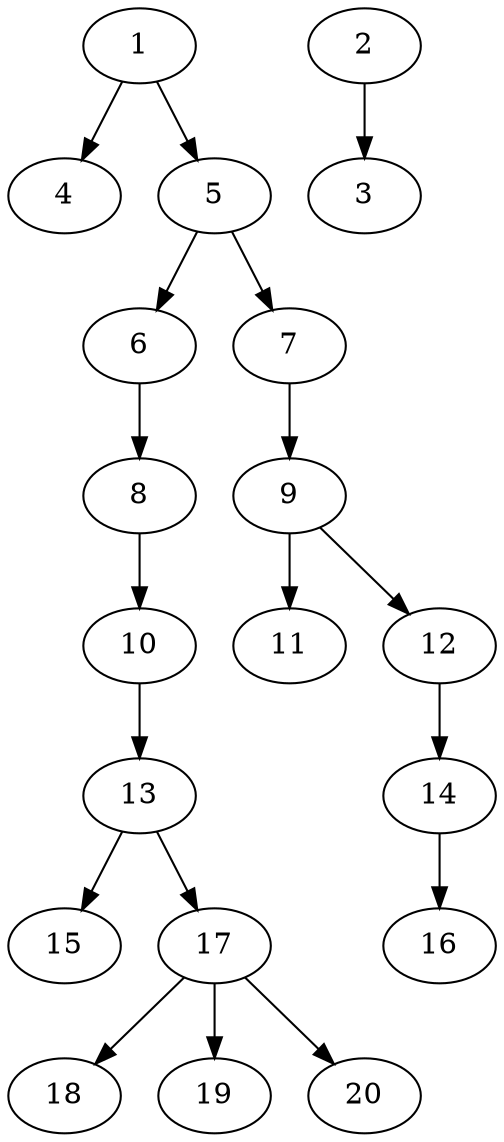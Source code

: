 // DAG (tier=1-easy, mode=data, n=20, ccr=0.339, fat=0.370, density=0.275, regular=0.745, jump=0.003, mindata=1048576, maxdata=8388608)
// DAG automatically generated by daggen at Sun Aug 24 16:33:32 2025
// /home/ermia/Project/Environments/daggen/bin/daggen --dot --ccr 0.339 --fat 0.370 --regular 0.745 --density 0.275 --jump 0.003 --mindata 1048576 --maxdata 8388608 -n 20 
digraph G {
  1 [size="8568480580545680", alpha="0.05", expect_size="4284240290272840"]
  1 -> 4 [size ="135361002995712"]
  1 -> 5 [size ="135361002995712"]
  2 [size="54520647637006286848", alpha="0.01", expect_size="27260323818503143424"]
  2 -> 3 [size ="115026346115072"]
  3 [size="956696401786608", alpha="0.19", expect_size="478348200893304"]
  4 [size="7082992119551751", alpha="0.19", expect_size="3541496059775875"]
  5 [size="72211907674521520", alpha="0.04", expect_size="36105953837260760"]
  5 -> 6 [size ="76811765547008"]
  5 -> 7 [size ="76811765547008"]
  6 [size="18759047611096884", alpha="0.02", expect_size="9379523805548442"]
  6 -> 8 [size ="372528820256768"]
  7 [size="10611910792374996", alpha="0.03", expect_size="5305955396187498"]
  7 -> 9 [size ="217076782333952"]
  8 [size="1896340733913443", alpha="0.11", expect_size="948170366956721"]
  8 -> 10 [size ="32853488304128"]
  9 [size="183884056881800736", alpha="0.05", expect_size="91942028440900368"]
  9 -> 11 [size ="446784006520832"]
  9 -> 12 [size ="446784006520832"]
  10 [size="397012660076836736", alpha="0.16", expect_size="198506330038418368"]
  10 -> 13 [size ="205624923127808"]
  11 [size="270151409570286665728", alpha="0.05", expect_size="135075704785143332864"]
  12 [size="1139916672382994", alpha="0.07", expect_size="569958336191497"]
  12 -> 14 [size ="18773838921728"]
  13 [size="14293708069404672000", alpha="0.19", expect_size="7146854034702336000"]
  13 -> 15 [size ="47117972275200"]
  13 -> 17 [size ="47117972275200"]
  14 [size="220687591854770720", alpha="0.03", expect_size="110343795927385360"]
  14 -> 16 [size ="220504032018432"]
  15 [size="571053222271115067392", alpha="0.02", expect_size="285526611135557533696"]
  16 [size="110988786277526960", alpha="0.04", expect_size="55494393138763480"]
  17 [size="201844350807610176", alpha="0.19", expect_size="100922175403805088"]
  17 -> 18 [size ="130221395148800"]
  17 -> 19 [size ="130221395148800"]
  17 -> 20 [size ="130221395148800"]
  18 [size="7089218661671501824", alpha="0.17", expect_size="3544609330835750912"]
  19 [size="25013500854543581184", alpha="0.06", expect_size="12506750427271790592"]
  20 [size="158341583319861248", alpha="0.13", expect_size="79170791659930624"]
}